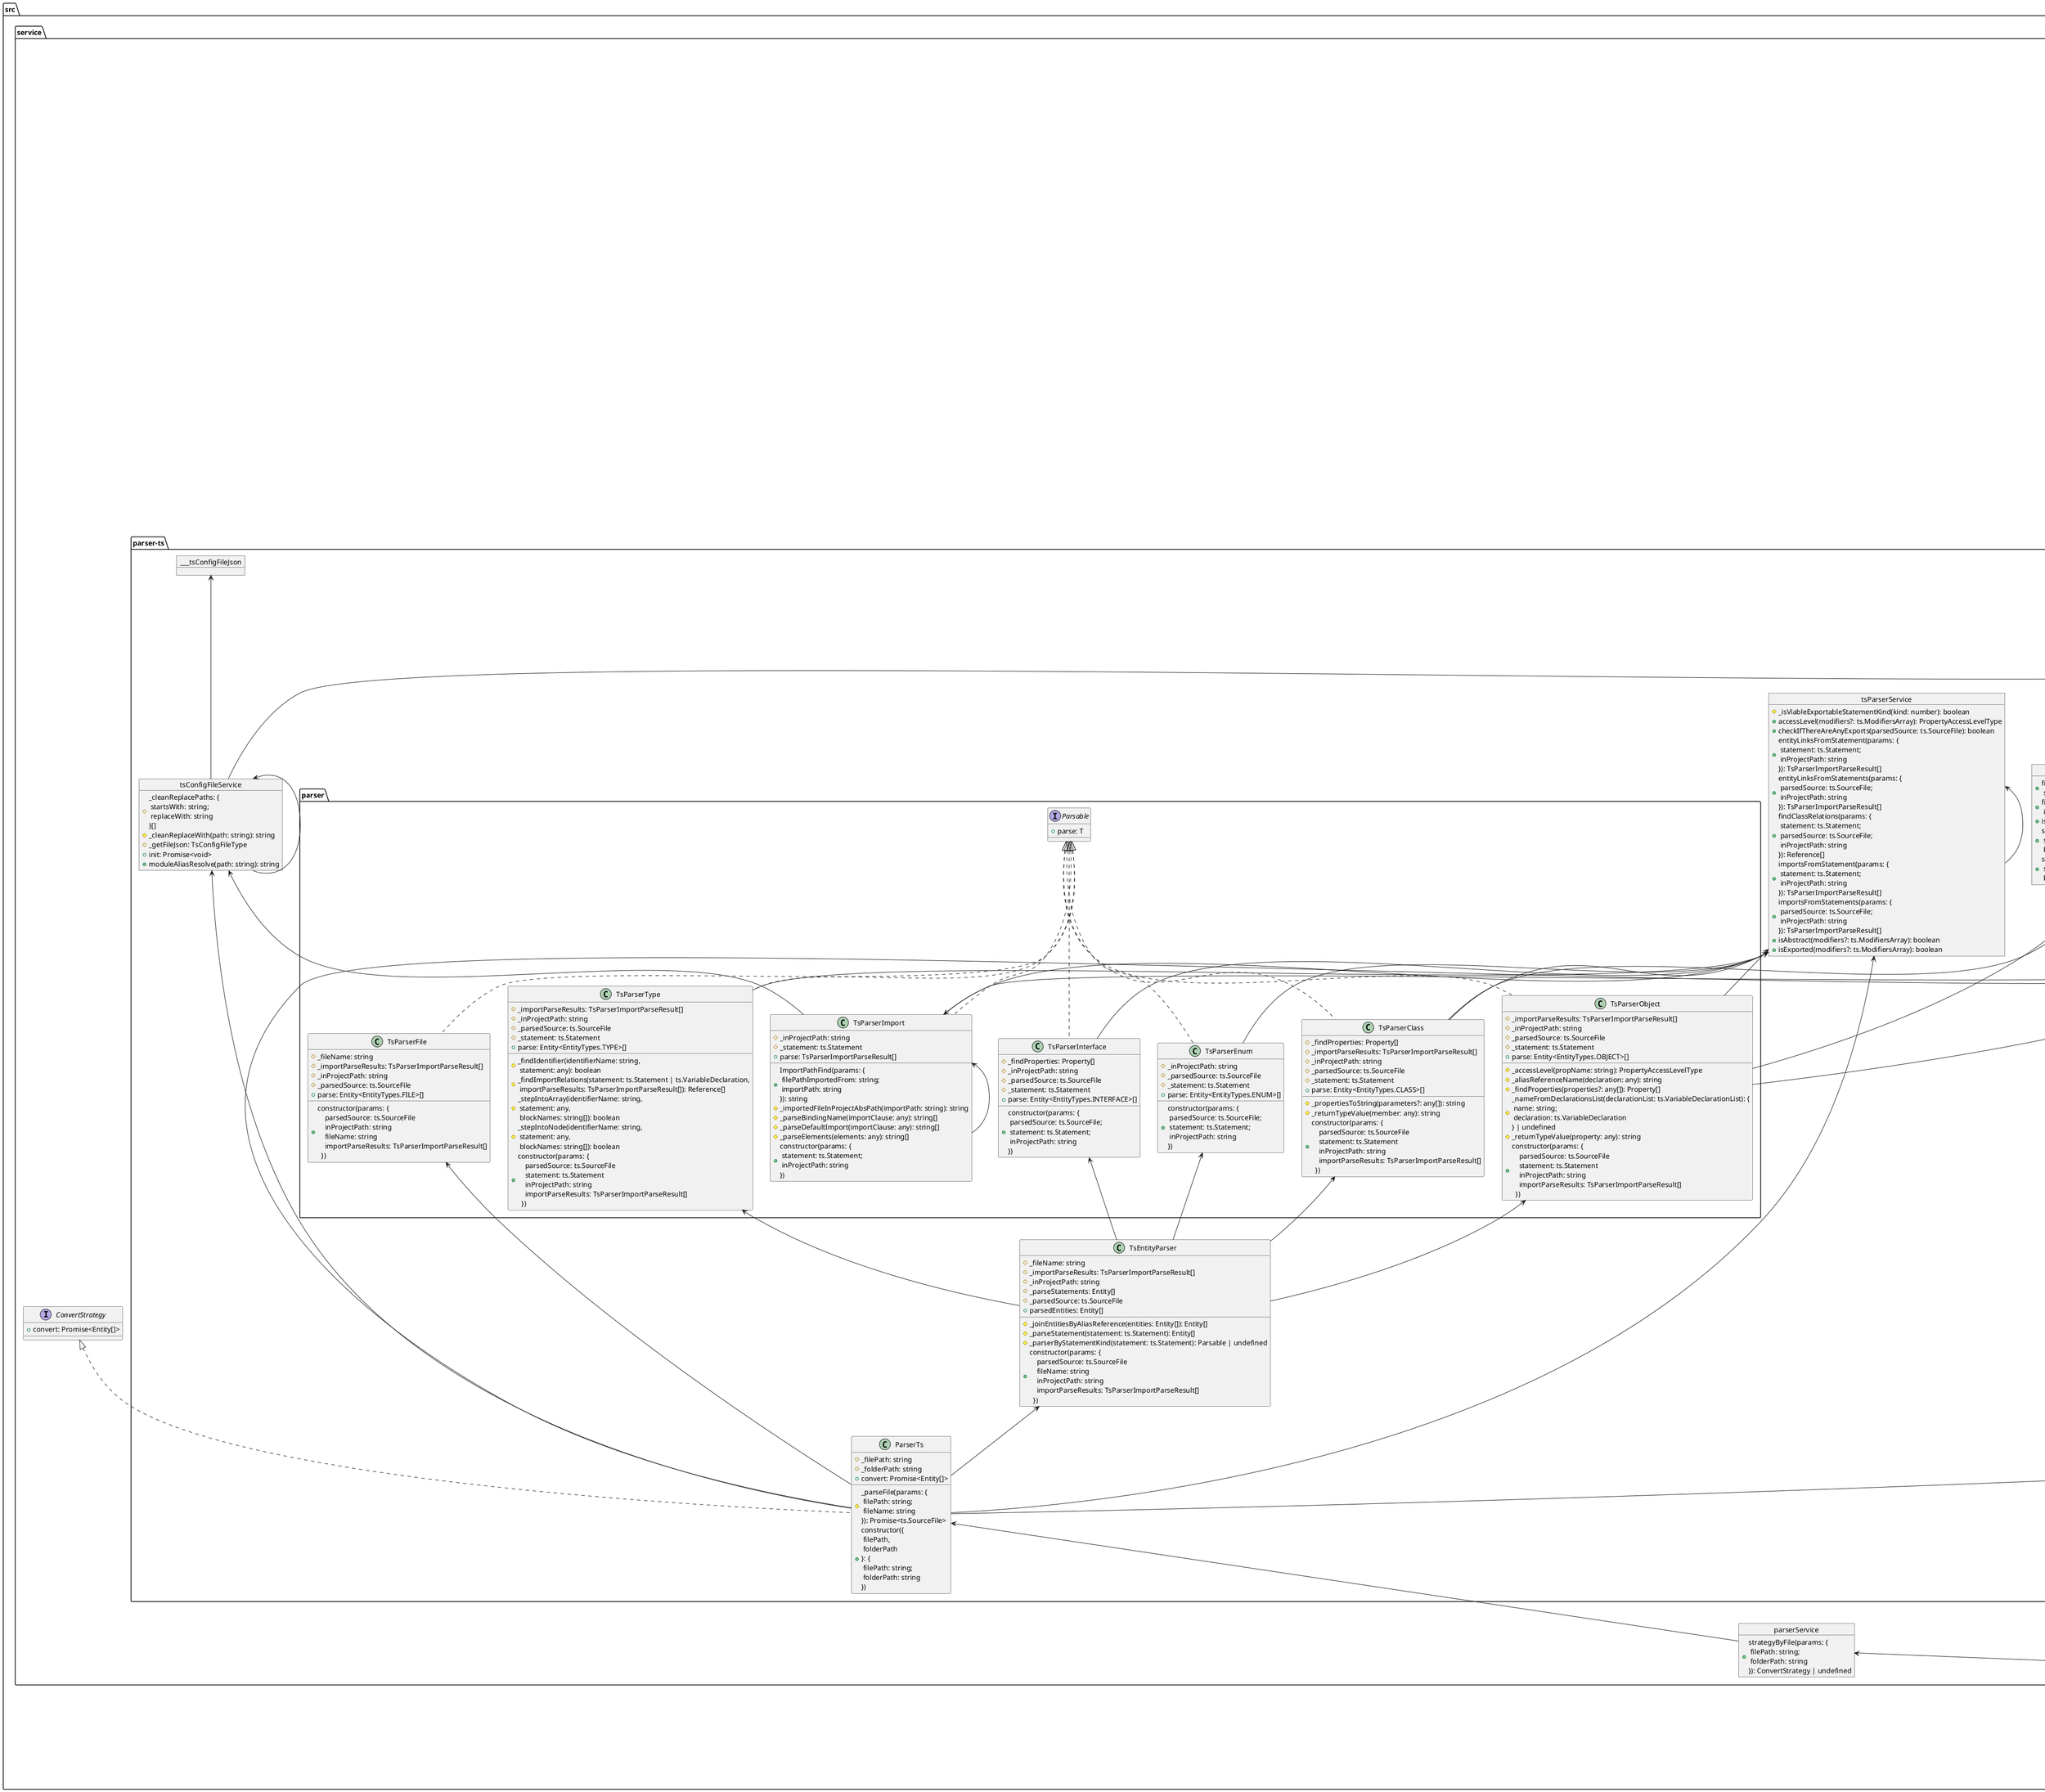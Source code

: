 @startuml
    folder "src" as src_b874d07 {
      folder "dal" as dal_fba75381 {
        object "fileDao" as file_dao_ae443ec6 {
          + fileListFromFolder(folderPath: string): Promise<string[]>
          + makeFolderIfNotExist(folderPath: string): Promise<void>
          + mkdirAndWriteToFile(params: {\n folderPath: string;\n fileName: string;\n data: string \n}): Promise<void>
          + readFile(filePath: string): Promise<string>
          + writeToFile(params: {\n filePath: string;\n data: string \n}): Promise<void>
        }
        object "shellDal" as shell_dal_4f6edd5d {
          + cd(dir: string): void
          + exec(cmd: string): Promise<ExecResult>
          + print(message: string): void
          + pwd: string
        }
      }
      folder "service" as service_c83a6ab5 {
        object "filePathService" as file_path_service_4f9e5705 {
          + cleanupPath(relativeOrAbsPath: string): string
          + fileNameFromPath(filePath: string,\n options: {\n withExtension?: boolean \n} = {\n\n}): string
          + isAbsPath(relativeOrAbsPath: string): boolean
          + isDotPath(path: string): boolean
          + joinPaths(...paths: string[]): string
          + lastFolderFromPath(filePath: string): string
          + relativeToAbsPath(relativeOrAbsPath: string): string
        }
        interface "ConvertStrategy" as convert_strategy_164aa424 {
          + convert: Promise<Entity[]>
        }
        object "parserService" as parser_service_164aa424 {
          + strategyByFile(params: {\n filePath: string;\n folderPath: string \n}): ConvertStrategy | undefined
        }
        interface "PrintStrategy" as print_strategy_65df30d2 {
          + print(params: { entities: Entity[] }): Promise<void>
        }
        object "printService" as print_service_65df30d2 {
          + print(entities: Entity[]): Promise<void>
        }
        folder "parser-ts" as parser_ts_fb9203d7 {
          class "ParserTs" as parser_ts_334599dc {
            # _filePath: string
            # _folderPath: string
            # _parseFile(params: {\n filePath: string;\n fileName: string \n}): Promise<ts.SourceFile>
           + constructor({\n filePath,\n folderPath \n}: {\n filePath: string;\n folderPath: string \n})
            + convert: Promise<Entity[]>
          }
          object "___tsConfigFileJson" as ts_config_file_json_7e5eaca {
          }
          object "tsConfigFileService" as ts_config_file_service_7e5eaca {
            # _cleanReplacePaths: {\n startsWith: string;\n replaceWith: string \n}[]
            # _cleanReplaceWith(path: string): string
            # _getFileJson: TsConfigFileType
            + init: Promise<void>
            + moduleAliasResolve(path: string): string
          }
          class "TsEntityParser" as ts_entity_parser_8edd294a {
            # _fileName: string
            # _importParseResults: TsParserImportParseResult[]
            # _inProjectPath: string
            # _joinEntitiesByAliasReference(entities: Entity[]): Entity[]
            # _parseStatement(statement: ts.Statement): Entity[]
            # _parseStatements: Entity[]
            # _parsedSource: ts.SourceFile
            # _parserByStatementKind(statement: ts.Statement): Parsable | undefined
           + constructor(params: {\n    parsedSource: ts.SourceFile\n    fileName: string\n    inProjectPath: string\n    importParseResults: TsParserImportParseResult[]\n  })
            + parsedEntities: Entity[]
          }
          object "tsParserImportRelations" as ts_parser_import_relations_a116d5d4 {
            + findIdentifier(identifierName: string,\n statement: any): boolean
            + findImportRelations(statement: ts.Statement | ts.VariableDeclaration,\n importParseResults: TsParserImportParseResult[]): Reference[]
            + isDeclaration(statement: any): boolean
            + stepIntoArray(identifierName: string,\n statement: any,\n blockNames: string[]): boolean
            + stepIntoNode(identifierName: string,\n statement: any,\n blockNames: string[]): boolean
          }
          object "tsParserService" as ts_parser_service_d0bdf32c {
            # _isViableExportableStatementKind(kind: number): boolean
            + accessLevel(modifiers?: ts.ModifiersArray): PropertyAccessLevelType
            + checkIfThereAreAnyExports(parsedSource: ts.SourceFile): boolean
            + entityLinksFromStatement(params: {\n statement: ts.Statement;\n inProjectPath: string \n}): TsParserImportParseResult[]
            + entityLinksFromStatements(params: {\n parsedSource: ts.SourceFile;\n inProjectPath: string \n}): TsParserImportParseResult[]
            + findClassRelations(params: {\n statement: ts.Statement;\n parsedSource: ts.SourceFile;\n inProjectPath: string \n}): Reference[]
            + importsFromStatement(params: {\n statement: ts.Statement;\n inProjectPath: string \n}): TsParserImportParseResult[]
            + importsFromStatements(params: {\n parsedSource: ts.SourceFile;\n inProjectPath: string \n}): TsParserImportParseResult[]
            + isAbstract(modifiers?: ts.ModifiersArray): boolean
            + isExported(modifiers?: ts.ModifiersArray): boolean
          }
          class "TsParsingError" as ts_parsing_error_b4de97fe {
            + CanPrintCode: boolean
            + Statement: any
           + constructor(error: Error,\n message: string,\n protected _statement: any)
          }
          folder "parser" as parser_4077a3ff {
            interface "Parsable" as parsable_77cdce3 {
              + parse: T
            }
            class "TsParserClass" as ts_parser_class_f5081ff7 {
              # _findProperties: Property[]
              # _importParseResults: TsParserImportParseResult[]
              # _inProjectPath: string
              # _parsedSource: ts.SourceFile
              # _propertiesToString(parameters?: any[]): string
              # _returnTypeValue(member: any): string
              # _statement: ts.Statement
             + constructor(params: {\n    parsedSource: ts.SourceFile\n    statement: ts.Statement\n    inProjectPath: string\n    importParseResults: TsParserImportParseResult[]\n  })
              + parse: Entity<EntityTypes.CLASS>[]
            }
            class "TsParserEnum" as ts_parser_enum_37d0bb6a {
              # _inProjectPath: string
              # _parsedSource: ts.SourceFile
              # _statement: ts.Statement
             + constructor(params: {\n parsedSource: ts.SourceFile;\n statement: ts.Statement;\n inProjectPath: string \n})
              + parse: Entity<EntityTypes.ENUM>[]
            }
            class "TsParserFile" as ts_parser_file_6f5991bf {
              # _fileName: string
              # _importParseResults: TsParserImportParseResult[]
              # _inProjectPath: string
              # _parsedSource: ts.SourceFile
             + constructor(params: {\n    parsedSource: ts.SourceFile\n    inProjectPath: string\n    fileName: string\n    importParseResults: TsParserImportParseResult[]\n  })
              + parse: Entity<EntityTypes.FILE>[]
            }
            class "TsParserImport" as ts_parser_import_6ba10304 {
              + ImportPathFind(params: {\n filePathImportedFrom: string;\n importPath: string \n}): string
              # _importedFileInProjectAbsPath(importPath: string): string
              # _inProjectPath: string
              # _parseBindingName(importClause: any): string[]
              # _parseDefaultImport(importClause: any): string[]
              # _parseElements(elements: any): string[]
              # _statement: ts.Statement
             + constructor(params: {\n statement: ts.Statement;\n inProjectPath: string \n})
              + parse: TsParserImportParseResult[]
            }
            class "TsParserInterface" as ts_parser_interface_6a86ffc {
              # _findProperties: Property[]
              # _inProjectPath: string
              # _parsedSource: ts.SourceFile
              # _statement: ts.Statement
             + constructor(params: {\n parsedSource: ts.SourceFile;\n statement: ts.Statement;\n inProjectPath: string \n})
              + parse: Entity<EntityTypes.INTERFACE>[]
            }
            class "TsParserObject" as ts_parser_object_356082ec {
              # _accessLevel(propName: string): PropertyAccessLevelType
              # _aliasReferenceName(declaration: any): string
              # _findProperties(properties?: any[]): Property[]
              # _importParseResults: TsParserImportParseResult[]
              # _inProjectPath: string
              # _nameFromDeclarationsList(declarationList: ts.VariableDeclarationList): {\n name: string;\n declaration: ts.VariableDeclaration \n} | undefined
              # _parsedSource: ts.SourceFile
              # _returnTypeValue(property: any): string
              # _statement: ts.Statement
             + constructor(params: {\n    parsedSource: ts.SourceFile\n    statement: ts.Statement\n    inProjectPath: string\n    importParseResults: TsParserImportParseResult[]\n  })
              + parse: Entity<EntityTypes.OBJECT>[]
            }
            class "TsParserType" as ts_parser_type_b98711e1 {
              # _findIdentifier(identifierName: string,\n statement: any): boolean
              # _findImportRelations(statement: ts.Statement | ts.VariableDeclaration,\n importParseResults: TsParserImportParseResult[]): Reference[]
              # _importParseResults: TsParserImportParseResult[]
              # _inProjectPath: string
              # _parsedSource: ts.SourceFile
              # _statement: ts.Statement
              # _stepIntoArray(identifierName: string,\n statement: any,\n blockNames: string[]): boolean
              # _stepIntoNode(identifierName: string,\n statement: any,\n blockNames: string[]): boolean
             + constructor(params: {\n    parsedSource: ts.SourceFile\n    statement: ts.Statement\n    inProjectPath: string\n    importParseResults: TsParserImportParseResult[]\n  })
              + parse: Entity<EntityTypes.TYPE>[]
            }
          }
        }
        folder "print-puml" as print_puml_3460a902 {
          abstract "PumlEntity" as puml_entity_85c02856 {
            + Children: PumlEntity[]
            # _children: PumlEntity[]
            # _indentRows(templates: string[]): string[]
            # {abstract} _print: string[]
            # _relations: PumlRelation[]
            # {abstract} _templateEnd: string
            # {abstract} _templateStart: string
            + addChildren(printable: PumlEntity): void
            + print: string
            + printRelations: string
          }
          class "PumlPrint" as puml_print_4aa046fc {
            + FilePath: string
            # _destinationPath: string
            # _exportFile: Promise<void>
            # _fileName: string
            # _flattenGroups(group: PumlGroup): PumlGroup | undefined
            # _generateGroups(entities: Entity[]): void
            # _missingEntities(entities: Entity[]): Entity[]
            # _pumlRelationStrings: string[]
            # _rootGroup: PumlGroup
            # _svgPromiseGenerator(source,\n dest): Promise<void>
            # _writeToFile(data: string): Promise<void>
           + constructor(params: {\n appName?: string;\n destinationPath: string;\n fileName: string \n})
            + print(params: { entities: Entity[] }): Promise<void>
          }
          class "PumlRelation" as puml_relation_ddbc15eb {
            # _fromEntity: Entity
            # _linkByReferenceType: string
            # _reference: Reference
           + constructor(params: {\n reference: Reference;\n fromEntity: Entity \n})
            + print: string
          }
          object "pumlService" as puml_service_f506c030 {
            + printableStrategyFromEntity(entity: Entity): PumlEntity | undefined
          }
          folder "group" as group_3af81c52 {
            class "PumlGroupFictive" as puml_group_fictive_57cc180d {
              + templateEnd: string
              + templateStart: string
            }
            class "PumlGroupFolder" as puml_group_folder_63f7a3f9 {
              + constructor(protected _group: PumlGroup)
              + templateEnd: string
              + templateStart: string
            }
            class "PumlGroupRectangle" as puml_group_rectangle_f37cc84e {
              + constructor(protected _group: PumlGroup)
              + templateEnd: string
              + templateStart: string
            }
            object "pumlGroupService" as puml_group_service_f4199df2 {
              + strategyFromGroup(group: PumlGroup): PumlGroupStrategy
            }
            interface "PumlGroupStrategy" as puml_group_strategy_ae5ed342 {
              + templateStart: string
              + templateEnd: string
            }
            class "PumlGroup" as puml_group_ae5ed342 {
              + GroupPath: string
              + Id: string
              + Name: string
              + Type: PumlGroupType
              # _groupPath: string
              # _groupStrategy: PumlGroupStrategy
              # _name: string
              # _print: string[]
              # _printGroups(groups: { [k: string]: PumlGroup }): string
              # _templateEnd: string
              # _templateStart: string
              # _type: PumlGroupType
             + constructor(params: {\n name: string;\n type: PumlGroupType;\n groupPath: string \n})
              + groups: { [k: string]: PumlGroup }
            }
          }
          folder "printable-entity" as printable_entity_91ba4e0 {
            class "PumlDocument" as puml_document_6f206380 {
              # _print: string[]
              # _templateEnd: string
              # _templateStart: string
            }
            class "PumlPrintableClass" as puml_printable_class_4b11e257 {
              # _entity: Entity<EntityTypes.CLASS>
              # _print: string[]
              # _printProperty(property: Property): string
              # _templateEnd: string
              # _templateStart: string
             + constructor(params: { entity: Entity<EntityTypes.CLASS> })
            }
            class "PumlPrintableEnum" as puml_printable_enum_1725040a {
              # _entity: Entity<EntityTypes.ENUM>
              # _print: string[]
              # _templateEnd: string
              # _templateStart: string
             + constructor(params: { entity: Entity<EntityTypes.ENUM> })
            }
            class "PumlPrintableFile" as puml_printable_file_3f271d9f {
              # _entity: Entity<EntityTypes.FILE>
              # _print: string[]
              # _templateEnd: string
              # _templateStart: string
             + constructor(params: { entity: Entity<EntityTypes.FILE> })
            }
            class "PumlPrintableInterface" as puml_printable_interface_2621ae9c {
              # _entity: Entity<EntityTypes.INTERFACE>
              # _print: string[]
              # _printProperty(property: Property): string
              # _templateEnd: string
              # _templateStart: string
             + constructor(params: { entity: Entity<EntityTypes.INTERFACE> })
            }
            class "PumlPrintableObject" as puml_printable_object_736b458c {
              # _entity: Entity<EntityTypes.OBJECT>
              # _print: string[]
              # _printProperty(property: Property): string
              # _templateEnd: string
              # _templateStart: string
             + constructor(params: { entity: Entity<EntityTypes.OBJECT> })
            }
            class "PumlPrintableProperty" as puml_printable_property_2d23f5de {
              # _abstractAttribute: string
              # _accessLevel: string
              # _addNewRows(template: string): string
              # _print: string[]
              # _property: Property
              # _propertyName: string
              # _templateEnd: string
              # _templateStart: string
             + constructor(params: { property: Property })
            }
            class "PumlPrintableType" as puml_printable_type_f482c241 {
              # _entity: Entity<EntityTypes.TYPE>
              # _print: string[]
              # _templateEnd: string
              # _templateStart: string
              # _wrapWithDoubleQuotesIfItStartsWithSingleQuote(text: string): string
             + constructor(params: { entity: Entity<EntityTypes.TYPE> })
            }
            class "PumlPrintableWrapper" as puml_printable_wrapper_e6265aaa {
              # _print: string[]
              # _templateEnd: string
              # _templateStart: string
             + constructor(protected readonly _string: string)
            }
          }
        }
        folder "processing" as processing_592b511 {
          interface "ProcessingStrategy" as processing_strategy_1c38bdac {
            + process(entities: Entity[]): Entity[]
          }
          object "processingService" as processing_service_1c38bdac {
            + process(entities: Entity[]): Entity[]
          }
          class "RemoveExternal" as remove_external_fd440761 {
            + process(entities: Entity[]): Entity[]
          }
          class "RemoveIgnoredPaths" as remove_ignored_paths_548c5253 {
           + constructor(protected _ignorePaths: string[])
            + process(entities: Entity[]): Entity[]
          }
          class "RemoveTypes" as remove_types_81d79677 {
            + process(entities: Entity[]): Entity[]
          }
          class "SimplifyEntities" as simplify_entities_bd2d7fda {
            # _findSimplifiedEntityByPath(path: string): string | undefined
            # _processReferences(entities: Entity[]): Entity[]
            # _removeDuplicatedReferences(references: Reference[]): Reference[]
            # _simplifyConfig: { [k: string]: string }
            # _simplifyEntities(entities: Entity[]): Entity[]
           + constructor(simplifyConfig: [string,\n string][])
            + process(entities: Entity[]): Entity[]
          }
        }
      }
      folder "use-case" as use_case_fcef54f2 {
        object "cliInitUseCase" as cli_init_use_case_9439e852 {
          + createCommandFromCliArgs(args: string[]): Executable
          + execArgsAsCommand(args: string[]): Promise<void>
          + ifMoreThenOneCommandSelectedThrowErrorAndPrintHelp(args: string[]): void
          + ifNoCommandSelectedThrowErrorAndPrintHelp(args: string[]): void
        }
        object "visionUseCase" as vision_use_case_dd084107 {
          + parseFolder(params: { folderPath: string }): Promise<Entity[]>
        }
      }
    }
  file_dao_ae443ec6 -up-> file_path_service_4f9e5705
  file_dao_ae443ec6 -up-> file_dao_ae443ec6
  shell_dal_4f6edd5d -up-> shell_dal_4f6edd5d
  parser_service_164aa424 -up-> parser_ts_334599dc
  parser_ts_334599dc -up-> file_dao_ae443ec6
  parser_ts_334599dc -up-> file_path_service_4f9e5705
  parser_ts_334599dc -up-> ts_parser_file_6f5991bf
  parser_ts_334599dc -up-> ts_config_file_service_7e5eaca
  parser_ts_334599dc -up-> ts_entity_parser_8edd294a
  parser_ts_334599dc -up-> ts_parser_service_d0bdf32c
  parser_ts_334599dc .up.|> convert_strategy_164aa424
  ts_parser_class_f5081ff7 -up-> ts_parser_import_relations_a116d5d4
  ts_parser_class_f5081ff7 -up-> ts_parser_service_d0bdf32c
  ts_parser_class_f5081ff7 .up.|> parsable_77cdce3
  ts_parser_enum_37d0bb6a -up-> ts_parser_service_d0bdf32c
  ts_parser_enum_37d0bb6a .up.|> parsable_77cdce3
  ts_parser_file_6f5991bf .up.|> parsable_77cdce3
  ts_parser_import_6ba10304 -up-> file_path_service_4f9e5705
  ts_parser_import_6ba10304 -up-> ts_config_file_service_7e5eaca
  ts_parser_import_6ba10304 -up-> ts_parser_import_6ba10304
  ts_parser_import_6ba10304 .up.|> parsable_77cdce3
  ts_parser_interface_6a86ffc -up-> ts_parser_service_d0bdf32c
  ts_parser_interface_6a86ffc .up.|> parsable_77cdce3
  ts_parser_object_356082ec -up-> ts_parser_import_relations_a116d5d4
  ts_parser_object_356082ec -up-> ts_parser_service_d0bdf32c
  ts_parser_object_356082ec -up-> ts_parsing_error_b4de97fe
  ts_parser_object_356082ec .up.|> parsable_77cdce3
  ts_parser_type_b98711e1 -up-> ts_parser_service_d0bdf32c
  ts_parser_type_b98711e1 .up.|> parsable_77cdce3
  ts_config_file_service_7e5eaca -up-> file_path_service_4f9e5705
  ts_config_file_service_7e5eaca -up-> ts_config_file_json_7e5eaca
  ts_config_file_service_7e5eaca -up-> ts_config_file_service_7e5eaca
  ts_entity_parser_8edd294a -up-> ts_parser_class_f5081ff7
  ts_entity_parser_8edd294a -up-> ts_parser_enum_37d0bb6a
  ts_entity_parser_8edd294a -up-> ts_parser_interface_6a86ffc
  ts_entity_parser_8edd294a -up-> ts_parser_object_356082ec
  ts_entity_parser_8edd294a -up-> ts_parser_type_b98711e1
  ts_parser_import_relations_a116d5d4 -up-> ts_parser_import_relations_a116d5d4
  ts_parser_service_d0bdf32c -up-> ts_parser_import_6ba10304
  ts_parser_service_d0bdf32c -up-> ts_parser_service_d0bdf32c
  puml_group_fictive_57cc180d .up.|> puml_group_strategy_ae5ed342
  puml_group_folder_63f7a3f9 -up-> puml_group_ae5ed342
  puml_group_folder_63f7a3f9 .up.|> puml_group_strategy_ae5ed342
  puml_group_rectangle_f37cc84e -up-> puml_group_ae5ed342
  puml_group_rectangle_f37cc84e .up.|> puml_group_strategy_ae5ed342
  puml_group_service_f4199df2 -up-> puml_group_ae5ed342
  puml_group_service_f4199df2 -up-> puml_group_strategy_ae5ed342
  puml_group_service_f4199df2 -up-> puml_group_fictive_57cc180d
  puml_group_service_f4199df2 -up-> puml_group_folder_63f7a3f9
  puml_group_service_f4199df2 -up-> puml_group_rectangle_f37cc84e
  puml_group_ae5ed342 -up-> puml_group_service_f4199df2
  puml_group_ae5ed342 -up-> puml_group_strategy_ae5ed342
  puml_group_ae5ed342 -up-> puml_group_ae5ed342
  puml_group_ae5ed342 -up-|> puml_entity_85c02856
  puml_document_6f206380 -up-|> puml_entity_85c02856
  puml_printable_class_4b11e257 -up-> puml_printable_property_2d23f5de
  puml_printable_class_4b11e257 -up-> puml_relation_ddbc15eb
  puml_printable_class_4b11e257 -up-|> puml_entity_85c02856
  puml_printable_enum_1725040a -up-|> puml_entity_85c02856
  puml_printable_file_3f271d9f -up-> puml_relation_ddbc15eb
  puml_printable_file_3f271d9f -up-|> puml_entity_85c02856
  puml_printable_interface_2621ae9c -up-> puml_printable_property_2d23f5de
  puml_printable_interface_2621ae9c -up-|> puml_entity_85c02856
  puml_printable_object_736b458c -up-> puml_printable_property_2d23f5de
  puml_printable_object_736b458c -up-> puml_relation_ddbc15eb
  puml_printable_object_736b458c -up-|> puml_entity_85c02856
  puml_printable_property_2d23f5de -up-|> puml_entity_85c02856
  puml_printable_type_f482c241 -up-> puml_relation_ddbc15eb
  puml_printable_type_f482c241 -up-|> puml_entity_85c02856
  puml_printable_wrapper_e6265aaa -up-|> puml_entity_85c02856
  puml_entity_85c02856 -up-> puml_entity_85c02856
  puml_print_4aa046fc -up-> file_dao_ae443ec6
  puml_print_4aa046fc -up-> file_path_service_4f9e5705
  puml_print_4aa046fc -up-> puml_group_ae5ed342
  puml_print_4aa046fc -up-> puml_document_6f206380
  puml_print_4aa046fc -up-> puml_printable_wrapper_e6265aaa
  puml_print_4aa046fc -up-> puml_service_f506c030
  puml_print_4aa046fc .up.|> print_strategy_65df30d2
  puml_service_f506c030 -up-> puml_printable_class_4b11e257
  puml_service_f506c030 -up-> puml_printable_enum_1725040a
  puml_service_f506c030 -up-> puml_printable_file_3f271d9f
  puml_service_f506c030 -up-> puml_printable_interface_2621ae9c
  puml_service_f506c030 -up-> puml_printable_object_736b458c
  puml_service_f506c030 -up-> puml_printable_type_f482c241
  print_service_65df30d2 -up-> puml_print_4aa046fc
  processing_service_1c38bdac -up-> remove_external_fd440761
  processing_service_1c38bdac -up-> remove_ignored_paths_548c5253
  processing_service_1c38bdac -up-> remove_types_81d79677
  processing_service_1c38bdac -up-> simplify_entities_bd2d7fda
  remove_external_fd440761 .up.|> processing_strategy_1c38bdac
  remove_ignored_paths_548c5253 .up.|> processing_strategy_1c38bdac
  remove_types_81d79677 .up.|> processing_strategy_1c38bdac
  simplify_entities_bd2d7fda .up.|> processing_strategy_1c38bdac
  cli_init_use_case_9439e852 -up-> cli_init_use_case_9439e852
  vision_use_case_dd084107 -up-> file_dao_ae443ec6
  vision_use_case_dd084107 -up-> parser_service_164aa424
@enduml
